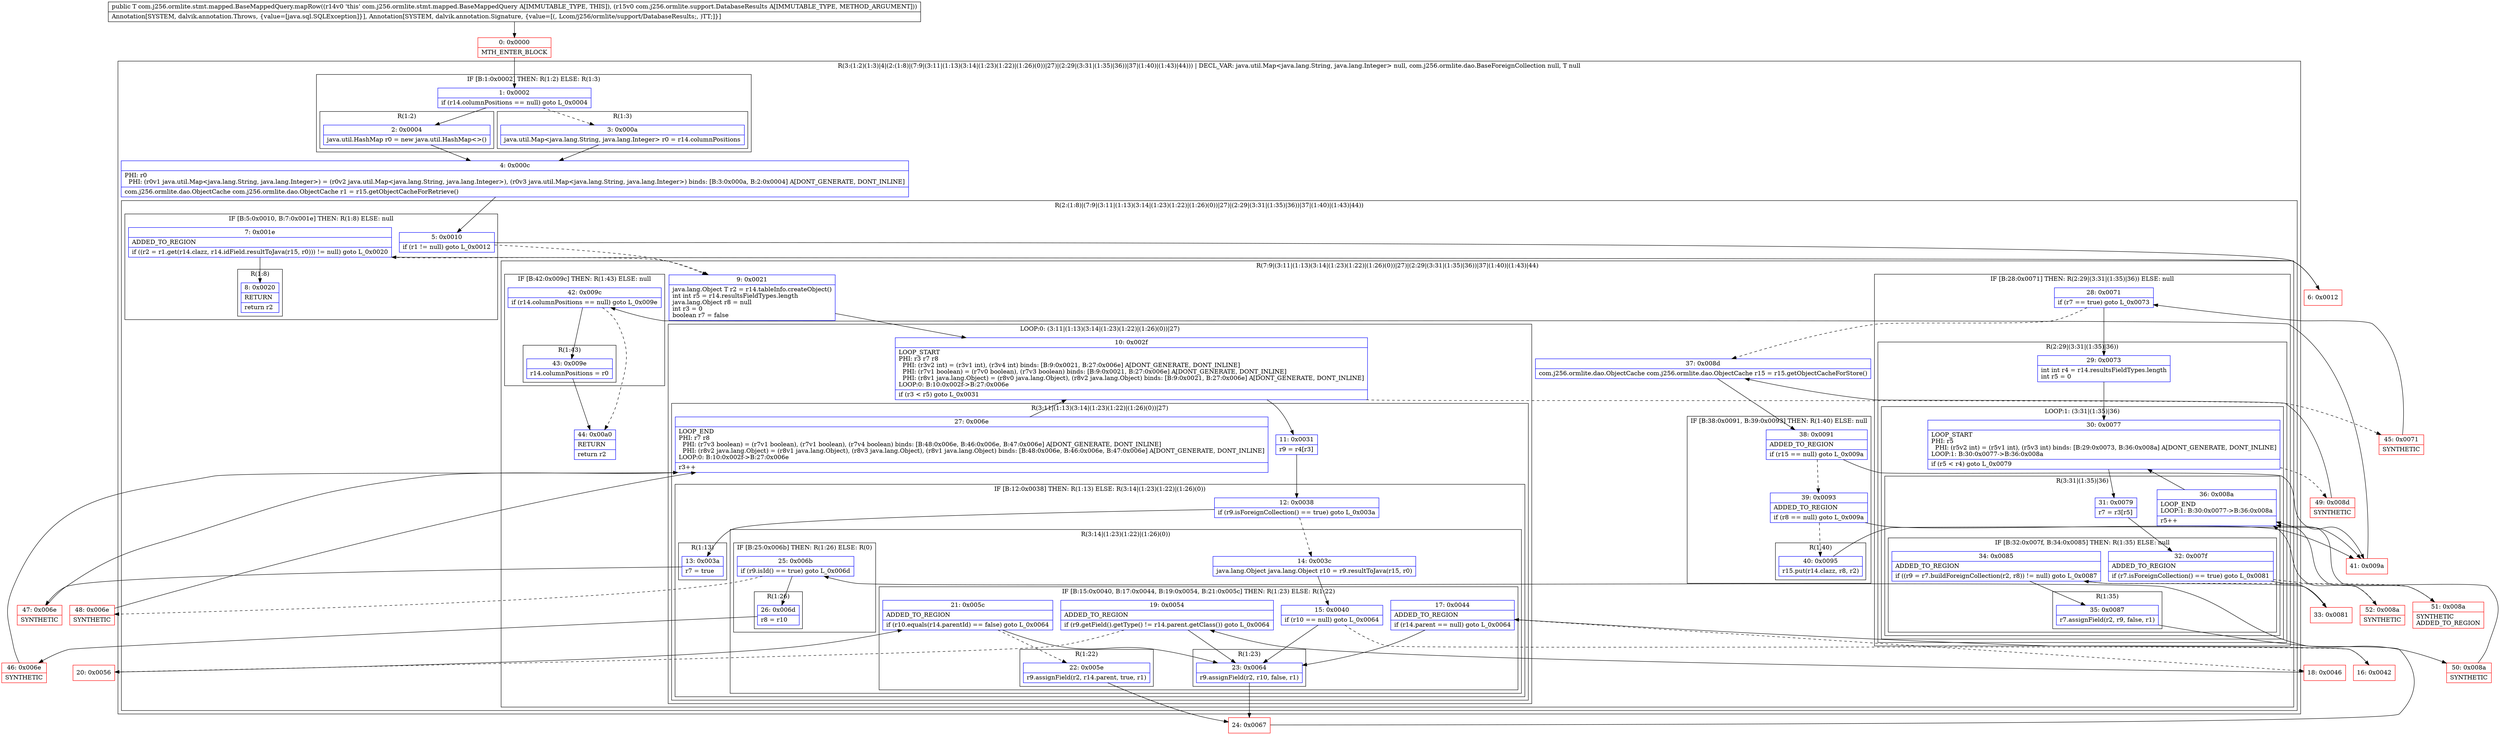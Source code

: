 digraph "CFG forcom.j256.ormlite.stmt.mapped.BaseMappedQuery.mapRow(Lcom\/j256\/ormlite\/support\/DatabaseResults;)Ljava\/lang\/Object;" {
subgraph cluster_Region_1758455321 {
label = "R(3:(1:2)(1:3)|4|(2:(1:8)|(7:9|(3:11|(1:13)(3:14|(1:23)(1:22)|(1:26)(0))|27)|(2:29|(3:31|(1:35)|36))|37|(1:40)|(1:43)|44))) | DECL_VAR: java.util.Map\<java.lang.String, java.lang.Integer\> null, com.j256.ormlite.dao.BaseForeignCollection null, T null\l";
node [shape=record,color=blue];
subgraph cluster_IfRegion_245143125 {
label = "IF [B:1:0x0002] THEN: R(1:2) ELSE: R(1:3)";
node [shape=record,color=blue];
Node_1 [shape=record,label="{1\:\ 0x0002|if (r14.columnPositions == null) goto L_0x0004\l}"];
subgraph cluster_Region_950552419 {
label = "R(1:2)";
node [shape=record,color=blue];
Node_2 [shape=record,label="{2\:\ 0x0004|java.util.HashMap r0 = new java.util.HashMap\<\>()\l}"];
}
subgraph cluster_Region_1874584530 {
label = "R(1:3)";
node [shape=record,color=blue];
Node_3 [shape=record,label="{3\:\ 0x000a|java.util.Map\<java.lang.String, java.lang.Integer\> r0 = r14.columnPositions\l}"];
}
}
Node_4 [shape=record,label="{4\:\ 0x000c|PHI: r0 \l  PHI: (r0v1 java.util.Map\<java.lang.String, java.lang.Integer\>) = (r0v2 java.util.Map\<java.lang.String, java.lang.Integer\>), (r0v3 java.util.Map\<java.lang.String, java.lang.Integer\>) binds: [B:3:0x000a, B:2:0x0004] A[DONT_GENERATE, DONT_INLINE]\l|com.j256.ormlite.dao.ObjectCache com.j256.ormlite.dao.ObjectCache r1 = r15.getObjectCacheForRetrieve()\l}"];
subgraph cluster_Region_551176742 {
label = "R(2:(1:8)|(7:9|(3:11|(1:13)(3:14|(1:23)(1:22)|(1:26)(0))|27)|(2:29|(3:31|(1:35)|36))|37|(1:40)|(1:43)|44))";
node [shape=record,color=blue];
subgraph cluster_IfRegion_1801271445 {
label = "IF [B:5:0x0010, B:7:0x001e] THEN: R(1:8) ELSE: null";
node [shape=record,color=blue];
Node_5 [shape=record,label="{5\:\ 0x0010|if (r1 != null) goto L_0x0012\l}"];
Node_7 [shape=record,label="{7\:\ 0x001e|ADDED_TO_REGION\l|if ((r2 = r1.get(r14.clazz, r14.idField.resultToJava(r15, r0))) != null) goto L_0x0020\l}"];
subgraph cluster_Region_917949959 {
label = "R(1:8)";
node [shape=record,color=blue];
Node_8 [shape=record,label="{8\:\ 0x0020|RETURN\l|return r2\l}"];
}
}
subgraph cluster_Region_877850309 {
label = "R(7:9|(3:11|(1:13)(3:14|(1:23)(1:22)|(1:26)(0))|27)|(2:29|(3:31|(1:35)|36))|37|(1:40)|(1:43)|44)";
node [shape=record,color=blue];
Node_9 [shape=record,label="{9\:\ 0x0021|java.lang.Object T r2 = r14.tableInfo.createObject()\lint int r5 = r14.resultsFieldTypes.length\ljava.lang.Object r8 = null\lint r3 = 0\lboolean r7 = false\l}"];
subgraph cluster_LoopRegion_353258257 {
label = "LOOP:0: (3:11|(1:13)(3:14|(1:23)(1:22)|(1:26)(0))|27)";
node [shape=record,color=blue];
Node_10 [shape=record,label="{10\:\ 0x002f|LOOP_START\lPHI: r3 r7 r8 \l  PHI: (r3v2 int) = (r3v1 int), (r3v4 int) binds: [B:9:0x0021, B:27:0x006e] A[DONT_GENERATE, DONT_INLINE]\l  PHI: (r7v1 boolean) = (r7v0 boolean), (r7v3 boolean) binds: [B:9:0x0021, B:27:0x006e] A[DONT_GENERATE, DONT_INLINE]\l  PHI: (r8v1 java.lang.Object) = (r8v0 java.lang.Object), (r8v2 java.lang.Object) binds: [B:9:0x0021, B:27:0x006e] A[DONT_GENERATE, DONT_INLINE]\lLOOP:0: B:10:0x002f\-\>B:27:0x006e\l|if (r3 \< r5) goto L_0x0031\l}"];
subgraph cluster_Region_332866257 {
label = "R(3:11|(1:13)(3:14|(1:23)(1:22)|(1:26)(0))|27)";
node [shape=record,color=blue];
Node_11 [shape=record,label="{11\:\ 0x0031|r9 = r4[r3]\l}"];
subgraph cluster_IfRegion_2143967707 {
label = "IF [B:12:0x0038] THEN: R(1:13) ELSE: R(3:14|(1:23)(1:22)|(1:26)(0))";
node [shape=record,color=blue];
Node_12 [shape=record,label="{12\:\ 0x0038|if (r9.isForeignCollection() == true) goto L_0x003a\l}"];
subgraph cluster_Region_1028124460 {
label = "R(1:13)";
node [shape=record,color=blue];
Node_13 [shape=record,label="{13\:\ 0x003a|r7 = true\l}"];
}
subgraph cluster_Region_157426172 {
label = "R(3:14|(1:23)(1:22)|(1:26)(0))";
node [shape=record,color=blue];
Node_14 [shape=record,label="{14\:\ 0x003c|java.lang.Object java.lang.Object r10 = r9.resultToJava(r15, r0)\l}"];
subgraph cluster_IfRegion_80538947 {
label = "IF [B:15:0x0040, B:17:0x0044, B:19:0x0054, B:21:0x005c] THEN: R(1:23) ELSE: R(1:22)";
node [shape=record,color=blue];
Node_15 [shape=record,label="{15\:\ 0x0040|if (r10 == null) goto L_0x0064\l}"];
Node_17 [shape=record,label="{17\:\ 0x0044|ADDED_TO_REGION\l|if (r14.parent == null) goto L_0x0064\l}"];
Node_19 [shape=record,label="{19\:\ 0x0054|ADDED_TO_REGION\l|if (r9.getField().getType() != r14.parent.getClass()) goto L_0x0064\l}"];
Node_21 [shape=record,label="{21\:\ 0x005c|ADDED_TO_REGION\l|if (r10.equals(r14.parentId) == false) goto L_0x0064\l}"];
subgraph cluster_Region_1531507551 {
label = "R(1:23)";
node [shape=record,color=blue];
Node_23 [shape=record,label="{23\:\ 0x0064|r9.assignField(r2, r10, false, r1)\l}"];
}
subgraph cluster_Region_555824138 {
label = "R(1:22)";
node [shape=record,color=blue];
Node_22 [shape=record,label="{22\:\ 0x005e|r9.assignField(r2, r14.parent, true, r1)\l}"];
}
}
subgraph cluster_IfRegion_221493118 {
label = "IF [B:25:0x006b] THEN: R(1:26) ELSE: R(0)";
node [shape=record,color=blue];
Node_25 [shape=record,label="{25\:\ 0x006b|if (r9.isId() == true) goto L_0x006d\l}"];
subgraph cluster_Region_2030938448 {
label = "R(1:26)";
node [shape=record,color=blue];
Node_26 [shape=record,label="{26\:\ 0x006d|r8 = r10\l}"];
}
subgraph cluster_Region_234198569 {
label = "R(0)";
node [shape=record,color=blue];
}
}
}
}
Node_27 [shape=record,label="{27\:\ 0x006e|LOOP_END\lPHI: r7 r8 \l  PHI: (r7v3 boolean) = (r7v1 boolean), (r7v1 boolean), (r7v4 boolean) binds: [B:48:0x006e, B:46:0x006e, B:47:0x006e] A[DONT_GENERATE, DONT_INLINE]\l  PHI: (r8v2 java.lang.Object) = (r8v1 java.lang.Object), (r8v3 java.lang.Object), (r8v1 java.lang.Object) binds: [B:48:0x006e, B:46:0x006e, B:47:0x006e] A[DONT_GENERATE, DONT_INLINE]\lLOOP:0: B:10:0x002f\-\>B:27:0x006e\l|r3++\l}"];
}
}
subgraph cluster_IfRegion_697599741 {
label = "IF [B:28:0x0071] THEN: R(2:29|(3:31|(1:35)|36)) ELSE: null";
node [shape=record,color=blue];
Node_28 [shape=record,label="{28\:\ 0x0071|if (r7 == true) goto L_0x0073\l}"];
subgraph cluster_Region_565575289 {
label = "R(2:29|(3:31|(1:35)|36))";
node [shape=record,color=blue];
Node_29 [shape=record,label="{29\:\ 0x0073|int int r4 = r14.resultsFieldTypes.length\lint r5 = 0\l}"];
subgraph cluster_LoopRegion_1791234629 {
label = "LOOP:1: (3:31|(1:35)|36)";
node [shape=record,color=blue];
Node_30 [shape=record,label="{30\:\ 0x0077|LOOP_START\lPHI: r5 \l  PHI: (r5v2 int) = (r5v1 int), (r5v3 int) binds: [B:29:0x0073, B:36:0x008a] A[DONT_GENERATE, DONT_INLINE]\lLOOP:1: B:30:0x0077\-\>B:36:0x008a\l|if (r5 \< r4) goto L_0x0079\l}"];
subgraph cluster_Region_190746932 {
label = "R(3:31|(1:35)|36)";
node [shape=record,color=blue];
Node_31 [shape=record,label="{31\:\ 0x0079|r7 = r3[r5]\l}"];
subgraph cluster_IfRegion_681320731 {
label = "IF [B:32:0x007f, B:34:0x0085] THEN: R(1:35) ELSE: null";
node [shape=record,color=blue];
Node_32 [shape=record,label="{32\:\ 0x007f|ADDED_TO_REGION\l|if (r7.isForeignCollection() == true) goto L_0x0081\l}"];
Node_34 [shape=record,label="{34\:\ 0x0085|ADDED_TO_REGION\l|if ((r9 = r7.buildForeignCollection(r2, r8)) != null) goto L_0x0087\l}"];
subgraph cluster_Region_919204121 {
label = "R(1:35)";
node [shape=record,color=blue];
Node_35 [shape=record,label="{35\:\ 0x0087|r7.assignField(r2, r9, false, r1)\l}"];
}
}
Node_36 [shape=record,label="{36\:\ 0x008a|LOOP_END\lLOOP:1: B:30:0x0077\-\>B:36:0x008a\l|r5++\l}"];
}
}
}
}
Node_37 [shape=record,label="{37\:\ 0x008d|com.j256.ormlite.dao.ObjectCache com.j256.ormlite.dao.ObjectCache r15 = r15.getObjectCacheForStore()\l}"];
subgraph cluster_IfRegion_1510626418 {
label = "IF [B:38:0x0091, B:39:0x0093] THEN: R(1:40) ELSE: null";
node [shape=record,color=blue];
Node_38 [shape=record,label="{38\:\ 0x0091|ADDED_TO_REGION\l|if (r15 == null) goto L_0x009a\l}"];
Node_39 [shape=record,label="{39\:\ 0x0093|ADDED_TO_REGION\l|if (r8 == null) goto L_0x009a\l}"];
subgraph cluster_Region_11915622 {
label = "R(1:40)";
node [shape=record,color=blue];
Node_40 [shape=record,label="{40\:\ 0x0095|r15.put(r14.clazz, r8, r2)\l}"];
}
}
subgraph cluster_IfRegion_1198361159 {
label = "IF [B:42:0x009c] THEN: R(1:43) ELSE: null";
node [shape=record,color=blue];
Node_42 [shape=record,label="{42\:\ 0x009c|if (r14.columnPositions == null) goto L_0x009e\l}"];
subgraph cluster_Region_1475693971 {
label = "R(1:43)";
node [shape=record,color=blue];
Node_43 [shape=record,label="{43\:\ 0x009e|r14.columnPositions = r0\l}"];
}
}
Node_44 [shape=record,label="{44\:\ 0x00a0|RETURN\l|return r2\l}"];
}
}
}
Node_0 [shape=record,color=red,label="{0\:\ 0x0000|MTH_ENTER_BLOCK\l}"];
Node_6 [shape=record,color=red,label="{6\:\ 0x0012}"];
Node_16 [shape=record,color=red,label="{16\:\ 0x0042}"];
Node_18 [shape=record,color=red,label="{18\:\ 0x0046}"];
Node_20 [shape=record,color=red,label="{20\:\ 0x0056}"];
Node_24 [shape=record,color=red,label="{24\:\ 0x0067}"];
Node_33 [shape=record,color=red,label="{33\:\ 0x0081}"];
Node_41 [shape=record,color=red,label="{41\:\ 0x009a}"];
Node_45 [shape=record,color=red,label="{45\:\ 0x0071|SYNTHETIC\l}"];
Node_46 [shape=record,color=red,label="{46\:\ 0x006e|SYNTHETIC\l}"];
Node_47 [shape=record,color=red,label="{47\:\ 0x006e|SYNTHETIC\l}"];
Node_48 [shape=record,color=red,label="{48\:\ 0x006e|SYNTHETIC\l}"];
Node_49 [shape=record,color=red,label="{49\:\ 0x008d|SYNTHETIC\l}"];
Node_50 [shape=record,color=red,label="{50\:\ 0x008a|SYNTHETIC\l}"];
Node_51 [shape=record,color=red,label="{51\:\ 0x008a|SYNTHETIC\lADDED_TO_REGION\l}"];
Node_52 [shape=record,color=red,label="{52\:\ 0x008a|SYNTHETIC\l}"];
MethodNode[shape=record,label="{public T com.j256.ormlite.stmt.mapped.BaseMappedQuery.mapRow((r14v0 'this' com.j256.ormlite.stmt.mapped.BaseMappedQuery A[IMMUTABLE_TYPE, THIS]), (r15v0 com.j256.ormlite.support.DatabaseResults A[IMMUTABLE_TYPE, METHOD_ARGUMENT]))  | Annotation[SYSTEM, dalvik.annotation.Throws, \{value=[java.sql.SQLException]\}], Annotation[SYSTEM, dalvik.annotation.Signature, \{value=[(, Lcom\/j256\/ormlite\/support\/DatabaseResults;, )TT;]\}]\l}"];
MethodNode -> Node_0;
Node_1 -> Node_2;
Node_1 -> Node_3[style=dashed];
Node_2 -> Node_4;
Node_3 -> Node_4;
Node_4 -> Node_5;
Node_5 -> Node_6;
Node_5 -> Node_9[style=dashed];
Node_7 -> Node_8;
Node_7 -> Node_9[style=dashed];
Node_9 -> Node_10;
Node_10 -> Node_11;
Node_10 -> Node_45[style=dashed];
Node_11 -> Node_12;
Node_12 -> Node_13;
Node_12 -> Node_14[style=dashed];
Node_13 -> Node_47;
Node_14 -> Node_15;
Node_15 -> Node_16[style=dashed];
Node_15 -> Node_23;
Node_17 -> Node_18[style=dashed];
Node_17 -> Node_23;
Node_19 -> Node_20[style=dashed];
Node_19 -> Node_23;
Node_21 -> Node_22[style=dashed];
Node_21 -> Node_23;
Node_23 -> Node_24;
Node_22 -> Node_24;
Node_25 -> Node_26;
Node_25 -> Node_48[style=dashed];
Node_26 -> Node_46;
Node_27 -> Node_10;
Node_28 -> Node_29;
Node_28 -> Node_37[style=dashed];
Node_29 -> Node_30;
Node_30 -> Node_31;
Node_30 -> Node_49[style=dashed];
Node_31 -> Node_32;
Node_32 -> Node_33;
Node_32 -> Node_51[style=dashed];
Node_34 -> Node_35;
Node_34 -> Node_52[style=dashed];
Node_35 -> Node_50;
Node_36 -> Node_30;
Node_37 -> Node_38;
Node_38 -> Node_39[style=dashed];
Node_38 -> Node_41;
Node_39 -> Node_40[style=dashed];
Node_39 -> Node_41;
Node_40 -> Node_41;
Node_42 -> Node_43;
Node_42 -> Node_44[style=dashed];
Node_43 -> Node_44;
Node_0 -> Node_1;
Node_6 -> Node_7;
Node_16 -> Node_17;
Node_18 -> Node_19;
Node_20 -> Node_21;
Node_24 -> Node_25;
Node_33 -> Node_34;
Node_41 -> Node_42;
Node_45 -> Node_28;
Node_46 -> Node_27;
Node_47 -> Node_27;
Node_48 -> Node_27;
Node_49 -> Node_37;
Node_50 -> Node_36;
Node_51 -> Node_36;
Node_52 -> Node_36;
}

